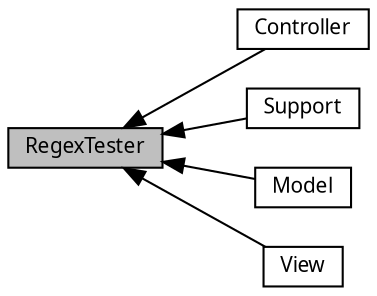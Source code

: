 digraph "RegexTester"
{
  edge [fontname="Verdana",fontsize="10",labelfontname="Verdana",labelfontsize="10"];
  node [fontname="Verdana",fontsize="10",shape=record];
  rankdir=LR;
  Node1 [label="Controller",height=0.2,width=0.4,color="black", fillcolor="white", style="filled",URL="$group__g_regex_tester_controller_classes.html"];
  Node3 [label="Support",height=0.2,width=0.4,color="black", fillcolor="white", style="filled",URL="$group__g_regex_tester_support_classes.html"];
  Node2 [label="Model",height=0.2,width=0.4,color="black", fillcolor="white", style="filled",URL="$group__g_regex_tester_modelr_classes.html"];
  Node4 [label="View",height=0.2,width=0.4,color="black", fillcolor="white", style="filled",URL="$group__g_regex_tester_view_classes.html"];
  Node0 [label="RegexTester",height=0.2,width=0.4,color="black", fillcolor="grey75", style="filled", fontcolor="black"];
  Node0->Node1 [shape=plaintext, dir="back", style="solid"];
  Node0->Node2 [shape=plaintext, dir="back", style="solid"];
  Node0->Node3 [shape=plaintext, dir="back", style="solid"];
  Node0->Node4 [shape=plaintext, dir="back", style="solid"];
}
